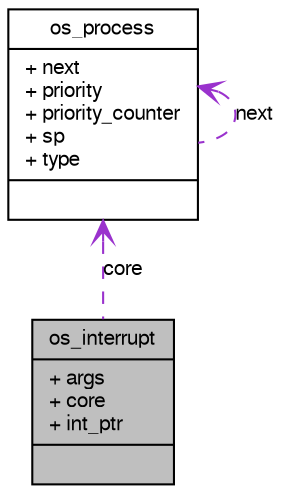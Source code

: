 digraph G
{
  edge [fontname="FreeSans",fontsize="10",labelfontname="FreeSans",labelfontsize="10"];
  node [fontname="FreeSans",fontsize="10",shape=record];
  Node1 [label="{os_interrupt\n|+ args\l+ core\l+ int_ptr\l|}",height=0.2,width=0.4,color="black", fillcolor="grey75", style="filled" fontcolor="black"];
  Node2 -> Node1 [dir=back,color="darkorchid3",fontsize="10",style="dashed",label="core",arrowtail="open",fontname="FreeSans"];
  Node2 [label="{os_process\n|+ next\l+ priority\l+ priority_counter\l+ sp\l+ type\l|}",height=0.2,width=0.4,color="black", fillcolor="white", style="filled",URL="$structos__process.html"];
  Node2 -> Node2 [dir=back,color="darkorchid3",fontsize="10",style="dashed",label="next",arrowtail="open",fontname="FreeSans"];
}
